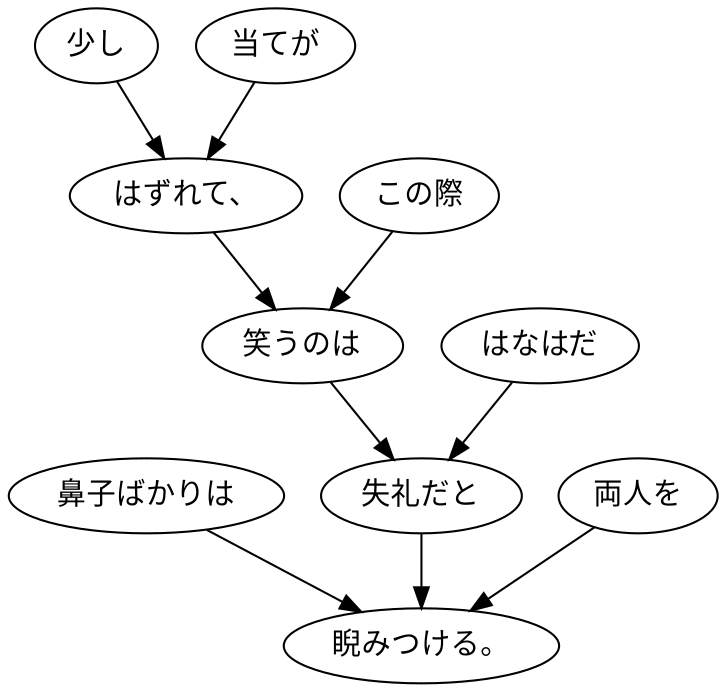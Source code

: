 digraph graph1640 {
	node0 [label="鼻子ばかりは"];
	node1 [label="少し"];
	node2 [label="当てが"];
	node3 [label="はずれて、"];
	node4 [label="この際"];
	node5 [label="笑うのは"];
	node6 [label="はなはだ"];
	node7 [label="失礼だと"];
	node8 [label="両人を"];
	node9 [label="睨みつける。"];
	node0 -> node9;
	node1 -> node3;
	node2 -> node3;
	node3 -> node5;
	node4 -> node5;
	node5 -> node7;
	node6 -> node7;
	node7 -> node9;
	node8 -> node9;
}
